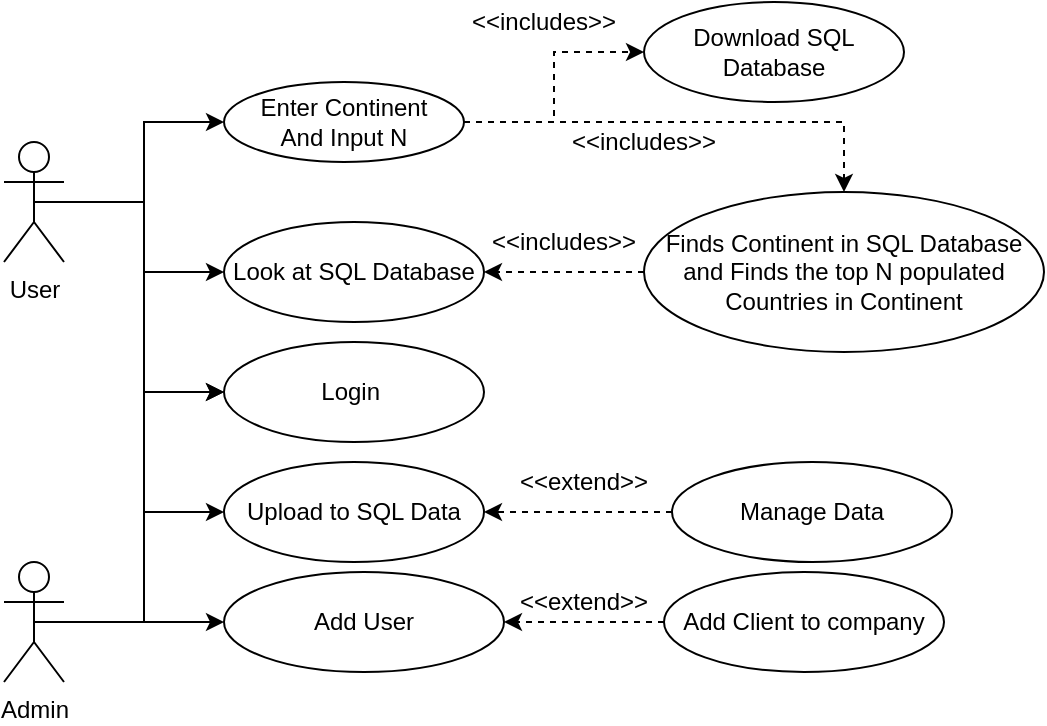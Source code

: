 <mxfile version="23.1.4" type="onedrive">
  <diagram name="Page-1" id="np83zCqFxTpGFOV7-6W5">
    <mxGraphModel grid="1" page="1" gridSize="10" guides="1" tooltips="1" connect="1" arrows="1" fold="1" pageScale="1" pageWidth="827" pageHeight="1169" math="0" shadow="0">
      <root>
        <mxCell id="0" />
        <mxCell id="1" parent="0" />
        <mxCell id="pgh_E2yWtvySmqAxtsDK-25" style="edgeStyle=orthogonalEdgeStyle;rounded=0;orthogonalLoop=1;jettySize=auto;html=1;exitX=0.5;exitY=0.5;exitDx=0;exitDy=0;exitPerimeter=0;entryX=0;entryY=0.5;entryDx=0;entryDy=0;" edge="1" parent="1" source="pgh_E2yWtvySmqAxtsDK-23" target="pgh_E2yWtvySmqAxtsDK-24">
          <mxGeometry relative="1" as="geometry" />
        </mxCell>
        <mxCell id="pgh_E2yWtvySmqAxtsDK-36" style="edgeStyle=orthogonalEdgeStyle;rounded=0;orthogonalLoop=1;jettySize=auto;html=1;exitX=0.5;exitY=0.5;exitDx=0;exitDy=0;exitPerimeter=0;entryX=0;entryY=0.5;entryDx=0;entryDy=0;" edge="1" parent="1" source="pgh_E2yWtvySmqAxtsDK-23" target="pgh_E2yWtvySmqAxtsDK-35">
          <mxGeometry relative="1" as="geometry" />
        </mxCell>
        <mxCell id="pgh_E2yWtvySmqAxtsDK-38" style="edgeStyle=orthogonalEdgeStyle;rounded=0;orthogonalLoop=1;jettySize=auto;html=1;exitX=0.5;exitY=0.5;exitDx=0;exitDy=0;exitPerimeter=0;entryX=0;entryY=0.5;entryDx=0;entryDy=0;" edge="1" parent="1" source="pgh_E2yWtvySmqAxtsDK-23" target="pgh_E2yWtvySmqAxtsDK-37">
          <mxGeometry relative="1" as="geometry" />
        </mxCell>
        <mxCell id="pgh_E2yWtvySmqAxtsDK-23" value="User" style="shape=umlActor;verticalLabelPosition=bottom;verticalAlign=top;html=1;outlineConnect=0;" vertex="1" parent="1">
          <mxGeometry x="80" y="190" width="30" height="60" as="geometry" />
        </mxCell>
        <mxCell id="pgh_E2yWtvySmqAxtsDK-24" value="Enter Continent&lt;br&gt;And Input N" style="ellipse;whiteSpace=wrap;html=1;" vertex="1" parent="1">
          <mxGeometry x="190" y="160" width="120" height="40" as="geometry" />
        </mxCell>
        <mxCell id="pgh_E2yWtvySmqAxtsDK-26" style="edgeStyle=orthogonalEdgeStyle;rounded=0;orthogonalLoop=1;jettySize=auto;html=1;exitX=1;exitY=0.5;exitDx=0;exitDy=0;entryX=0;entryY=0.5;entryDx=0;entryDy=0;dashed=1;" edge="1" parent="1" source="pgh_E2yWtvySmqAxtsDK-24" target="pgh_E2yWtvySmqAxtsDK-30">
          <mxGeometry relative="1" as="geometry">
            <mxPoint x="310" y="185" as="sourcePoint" />
          </mxGeometry>
        </mxCell>
        <mxCell id="pgh_E2yWtvySmqAxtsDK-27" style="edgeStyle=orthogonalEdgeStyle;rounded=0;orthogonalLoop=1;jettySize=auto;html=1;exitX=1;exitY=0.5;exitDx=0;exitDy=0;dashed=1;" edge="1" parent="1" source="pgh_E2yWtvySmqAxtsDK-24" target="pgh_E2yWtvySmqAxtsDK-29">
          <mxGeometry relative="1" as="geometry">
            <mxPoint x="310" y="185" as="sourcePoint" />
          </mxGeometry>
        </mxCell>
        <mxCell id="pgh_E2yWtvySmqAxtsDK-28" style="edgeStyle=orthogonalEdgeStyle;rounded=0;orthogonalLoop=1;jettySize=auto;html=1;exitX=0;exitY=0.5;exitDx=0;exitDy=0;entryX=1;entryY=0.5;entryDx=0;entryDy=0;dashed=1;" edge="1" parent="1" source="pgh_E2yWtvySmqAxtsDK-29" target="pgh_E2yWtvySmqAxtsDK-35">
          <mxGeometry relative="1" as="geometry">
            <mxPoint x="310" y="265" as="targetPoint" />
          </mxGeometry>
        </mxCell>
        <mxCell id="pgh_E2yWtvySmqAxtsDK-29" value="Finds Continent in SQL Database and Finds the top N populated Countries in Continent" style="ellipse;whiteSpace=wrap;html=1;" vertex="1" parent="1">
          <mxGeometry x="400" y="215" width="200" height="80" as="geometry" />
        </mxCell>
        <mxCell id="pgh_E2yWtvySmqAxtsDK-30" value="Download SQL Database" style="ellipse;whiteSpace=wrap;html=1;" vertex="1" parent="1">
          <mxGeometry x="400" y="120" width="130" height="50" as="geometry" />
        </mxCell>
        <mxCell id="pgh_E2yWtvySmqAxtsDK-31" value="&amp;lt;&amp;lt;includes&amp;gt;&amp;gt;" style="text;html=1;strokeColor=none;fillColor=none;align=center;verticalAlign=middle;whiteSpace=wrap;rounded=0;" vertex="1" parent="1">
          <mxGeometry x="290" y="120" width="120" height="20" as="geometry" />
        </mxCell>
        <mxCell id="pgh_E2yWtvySmqAxtsDK-32" value="&amp;lt;&amp;lt;includes&amp;gt;&amp;gt;" style="text;html=1;strokeColor=none;fillColor=none;align=center;verticalAlign=middle;whiteSpace=wrap;rounded=0;" vertex="1" parent="1">
          <mxGeometry x="340" y="180" width="120" height="20" as="geometry" />
        </mxCell>
        <mxCell id="pgh_E2yWtvySmqAxtsDK-33" value="&amp;lt;&amp;lt;includes&amp;gt;&amp;gt;" style="text;html=1;strokeColor=none;fillColor=none;align=center;verticalAlign=middle;whiteSpace=wrap;rounded=0;" vertex="1" parent="1">
          <mxGeometry x="300" y="230" width="120" height="20" as="geometry" />
        </mxCell>
        <mxCell id="pgh_E2yWtvySmqAxtsDK-35" value="Look at SQL Database" style="ellipse;whiteSpace=wrap;html=1;" vertex="1" parent="1">
          <mxGeometry x="190" y="230" width="130" height="50" as="geometry" />
        </mxCell>
        <mxCell id="pgh_E2yWtvySmqAxtsDK-37" value="Login&amp;nbsp;" style="ellipse;whiteSpace=wrap;html=1;" vertex="1" parent="1">
          <mxGeometry x="190" y="290" width="130" height="50" as="geometry" />
        </mxCell>
        <mxCell id="pgh_E2yWtvySmqAxtsDK-42" style="edgeStyle=orthogonalEdgeStyle;rounded=0;orthogonalLoop=1;jettySize=auto;html=1;exitX=0.5;exitY=0.5;exitDx=0;exitDy=0;exitPerimeter=0;" edge="1" parent="1" source="pgh_E2yWtvySmqAxtsDK-39" target="pgh_E2yWtvySmqAxtsDK-41">
          <mxGeometry relative="1" as="geometry" />
        </mxCell>
        <mxCell id="pgh_E2yWtvySmqAxtsDK-48" style="edgeStyle=orthogonalEdgeStyle;rounded=0;orthogonalLoop=1;jettySize=auto;html=1;exitX=0.5;exitY=0.5;exitDx=0;exitDy=0;exitPerimeter=0;" edge="1" parent="1" source="pgh_E2yWtvySmqAxtsDK-39" target="pgh_E2yWtvySmqAxtsDK-46">
          <mxGeometry relative="1" as="geometry" />
        </mxCell>
        <mxCell id="cnUv61VlSGcVh3cJfpl0-1" style="edgeStyle=orthogonalEdgeStyle;rounded=0;orthogonalLoop=1;jettySize=auto;html=1;exitX=0.5;exitY=0.5;exitDx=0;exitDy=0;exitPerimeter=0;entryX=0;entryY=0.5;entryDx=0;entryDy=0;" edge="1" parent="1" source="pgh_E2yWtvySmqAxtsDK-39" target="pgh_E2yWtvySmqAxtsDK-37">
          <mxGeometry relative="1" as="geometry" />
        </mxCell>
        <mxCell id="pgh_E2yWtvySmqAxtsDK-39" value="Admin" style="shape=umlActor;verticalLabelPosition=bottom;verticalAlign=top;html=1;outlineConnect=0;" vertex="1" parent="1">
          <mxGeometry x="80" y="400" width="30" height="60" as="geometry" />
        </mxCell>
        <mxCell id="pgh_E2yWtvySmqAxtsDK-41" value="Add User" style="ellipse;whiteSpace=wrap;html=1;" vertex="1" parent="1">
          <mxGeometry x="190" y="405" width="140" height="50" as="geometry" />
        </mxCell>
        <mxCell id="pgh_E2yWtvySmqAxtsDK-44" style="edgeStyle=orthogonalEdgeStyle;rounded=0;orthogonalLoop=1;jettySize=auto;html=1;exitX=0;exitY=0.5;exitDx=0;exitDy=0;entryX=1;entryY=0.5;entryDx=0;entryDy=0;dashed=1;" edge="1" parent="1" source="pgh_E2yWtvySmqAxtsDK-43" target="pgh_E2yWtvySmqAxtsDK-41">
          <mxGeometry relative="1" as="geometry" />
        </mxCell>
        <mxCell id="pgh_E2yWtvySmqAxtsDK-43" value="Add Client to company" style="ellipse;whiteSpace=wrap;html=1;" vertex="1" parent="1">
          <mxGeometry x="410" y="405" width="140" height="50" as="geometry" />
        </mxCell>
        <mxCell id="pgh_E2yWtvySmqAxtsDK-45" value="&amp;lt;&amp;lt;extend&amp;gt;&amp;gt;" style="text;html=1;strokeColor=none;fillColor=none;align=center;verticalAlign=middle;whiteSpace=wrap;rounded=0;" vertex="1" parent="1">
          <mxGeometry x="310" y="410" width="120" height="20" as="geometry" />
        </mxCell>
        <mxCell id="pgh_E2yWtvySmqAxtsDK-46" value="Upload to SQL Data" style="ellipse;whiteSpace=wrap;html=1;" vertex="1" parent="1">
          <mxGeometry x="190" y="350" width="130" height="50" as="geometry" />
        </mxCell>
        <mxCell id="pgh_E2yWtvySmqAxtsDK-50" style="edgeStyle=orthogonalEdgeStyle;rounded=0;orthogonalLoop=1;jettySize=auto;html=1;exitX=0;exitY=0.5;exitDx=0;exitDy=0;entryX=1;entryY=0.5;entryDx=0;entryDy=0;dashed=1;" edge="1" parent="1" source="pgh_E2yWtvySmqAxtsDK-49" target="pgh_E2yWtvySmqAxtsDK-46">
          <mxGeometry relative="1" as="geometry" />
        </mxCell>
        <mxCell id="pgh_E2yWtvySmqAxtsDK-49" value="Manage Data" style="ellipse;whiteSpace=wrap;html=1;" vertex="1" parent="1">
          <mxGeometry x="414" y="350" width="140" height="50" as="geometry" />
        </mxCell>
        <mxCell id="pgh_E2yWtvySmqAxtsDK-51" value="&amp;lt;&amp;lt;extend&amp;gt;&amp;gt;" style="text;html=1;strokeColor=none;fillColor=none;align=center;verticalAlign=middle;whiteSpace=wrap;rounded=0;" vertex="1" parent="1">
          <mxGeometry x="310" y="350" width="120" height="20" as="geometry" />
        </mxCell>
      </root>
    </mxGraphModel>
  </diagram>
</mxfile>
